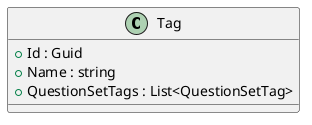 @startuml
class Tag {
    + Id : Guid
    + Name : string
    + QuestionSetTags : List<QuestionSetTag>
}
@enduml 